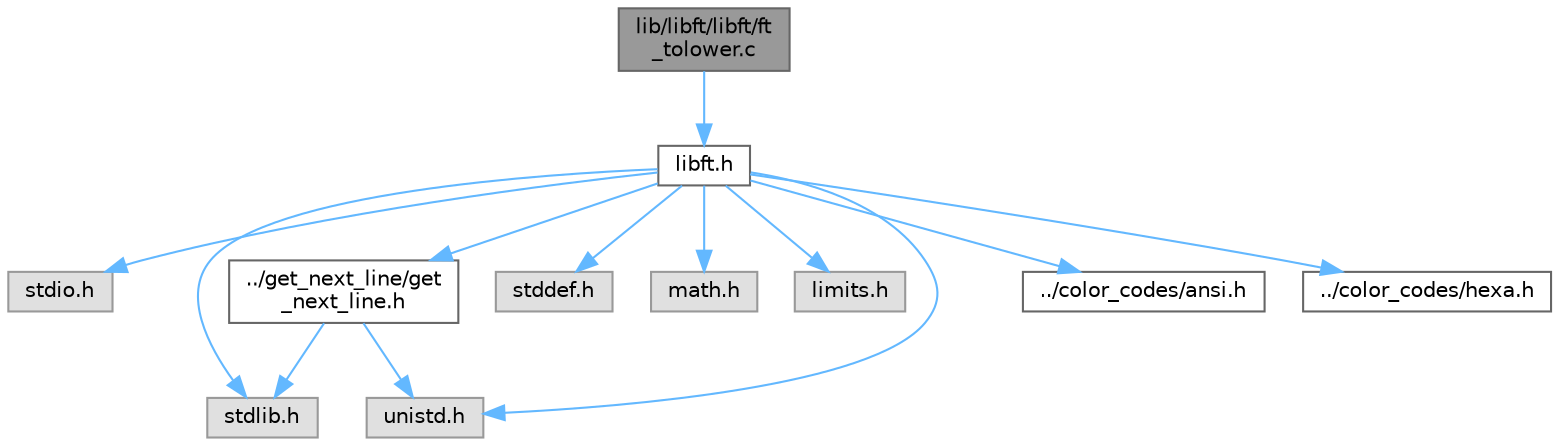 digraph "lib/libft/libft/ft_tolower.c"
{
 // LATEX_PDF_SIZE
  bgcolor="transparent";
  edge [fontname=Helvetica,fontsize=10,labelfontname=Helvetica,labelfontsize=10];
  node [fontname=Helvetica,fontsize=10,shape=box,height=0.2,width=0.4];
  Node1 [id="Node000001",label="lib/libft/libft/ft\l_tolower.c",height=0.2,width=0.4,color="gray40", fillcolor="grey60", style="filled", fontcolor="black",tooltip=" "];
  Node1 -> Node2 [id="edge1_Node000001_Node000002",color="steelblue1",style="solid",tooltip=" "];
  Node2 [id="Node000002",label="libft.h",height=0.2,width=0.4,color="grey40", fillcolor="white", style="filled",URL="$libft_8h.html",tooltip=" "];
  Node2 -> Node3 [id="edge2_Node000002_Node000003",color="steelblue1",style="solid",tooltip=" "];
  Node3 [id="Node000003",label="stdio.h",height=0.2,width=0.4,color="grey60", fillcolor="#E0E0E0", style="filled",tooltip=" "];
  Node2 -> Node4 [id="edge3_Node000002_Node000004",color="steelblue1",style="solid",tooltip=" "];
  Node4 [id="Node000004",label="stdlib.h",height=0.2,width=0.4,color="grey60", fillcolor="#E0E0E0", style="filled",tooltip=" "];
  Node2 -> Node5 [id="edge4_Node000002_Node000005",color="steelblue1",style="solid",tooltip=" "];
  Node5 [id="Node000005",label="unistd.h",height=0.2,width=0.4,color="grey60", fillcolor="#E0E0E0", style="filled",tooltip=" "];
  Node2 -> Node6 [id="edge5_Node000002_Node000006",color="steelblue1",style="solid",tooltip=" "];
  Node6 [id="Node000006",label="stddef.h",height=0.2,width=0.4,color="grey60", fillcolor="#E0E0E0", style="filled",tooltip=" "];
  Node2 -> Node7 [id="edge6_Node000002_Node000007",color="steelblue1",style="solid",tooltip=" "];
  Node7 [id="Node000007",label="math.h",height=0.2,width=0.4,color="grey60", fillcolor="#E0E0E0", style="filled",tooltip=" "];
  Node2 -> Node8 [id="edge7_Node000002_Node000008",color="steelblue1",style="solid",tooltip=" "];
  Node8 [id="Node000008",label="limits.h",height=0.2,width=0.4,color="grey60", fillcolor="#E0E0E0", style="filled",tooltip=" "];
  Node2 -> Node9 [id="edge8_Node000002_Node000009",color="steelblue1",style="solid",tooltip=" "];
  Node9 [id="Node000009",label="../get_next_line/get\l_next_line.h",height=0.2,width=0.4,color="grey40", fillcolor="white", style="filled",URL="$get__next__line_8h.html",tooltip=" "];
  Node9 -> Node4 [id="edge9_Node000009_Node000004",color="steelblue1",style="solid",tooltip=" "];
  Node9 -> Node5 [id="edge10_Node000009_Node000005",color="steelblue1",style="solid",tooltip=" "];
  Node2 -> Node10 [id="edge11_Node000002_Node000010",color="steelblue1",style="solid",tooltip=" "];
  Node10 [id="Node000010",label="../color_codes/ansi.h",height=0.2,width=0.4,color="grey40", fillcolor="white", style="filled",URL="$ansi_8h.html",tooltip=" "];
  Node2 -> Node11 [id="edge12_Node000002_Node000011",color="steelblue1",style="solid",tooltip=" "];
  Node11 [id="Node000011",label="../color_codes/hexa.h",height=0.2,width=0.4,color="grey40", fillcolor="white", style="filled",URL="$hexa_8h.html",tooltip=" "];
}
